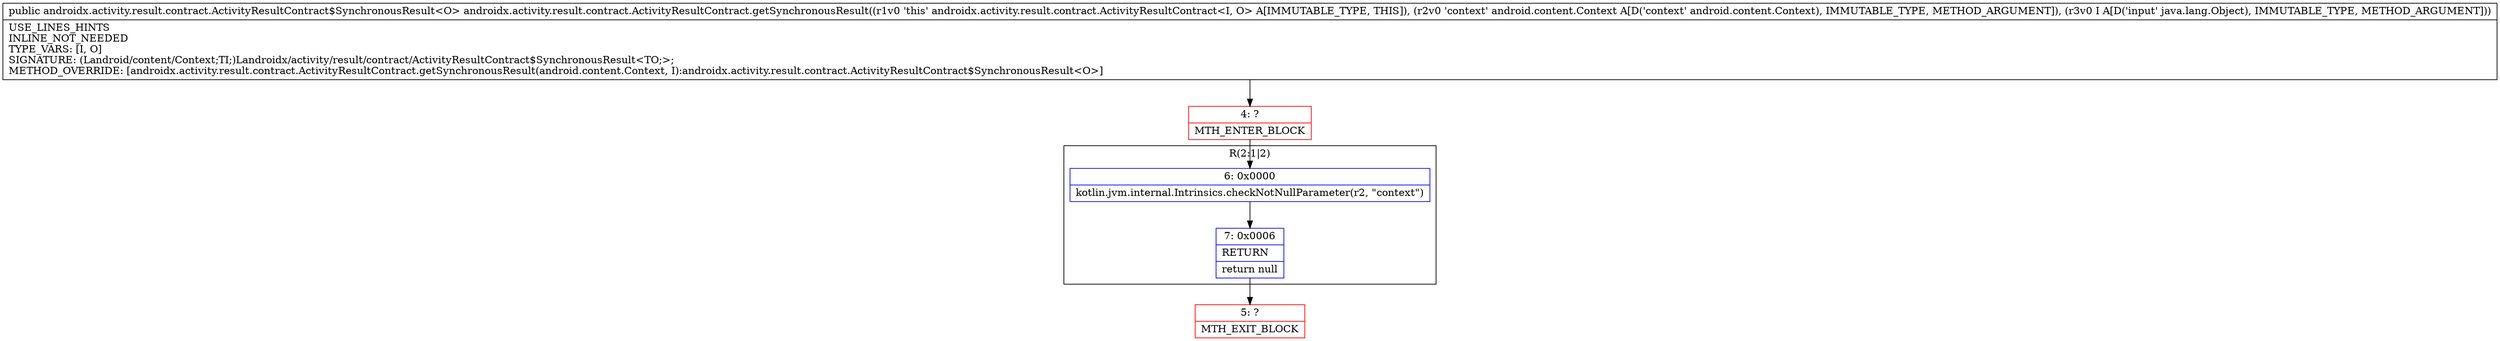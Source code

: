 digraph "CFG forandroidx.activity.result.contract.ActivityResultContract.getSynchronousResult(Landroid\/content\/Context;Ljava\/lang\/Object;)Landroidx\/activity\/result\/contract\/ActivityResultContract$SynchronousResult;" {
subgraph cluster_Region_719127821 {
label = "R(2:1|2)";
node [shape=record,color=blue];
Node_6 [shape=record,label="{6\:\ 0x0000|kotlin.jvm.internal.Intrinsics.checkNotNullParameter(r2, \"context\")\l}"];
Node_7 [shape=record,label="{7\:\ 0x0006|RETURN\l|return null\l}"];
}
Node_4 [shape=record,color=red,label="{4\:\ ?|MTH_ENTER_BLOCK\l}"];
Node_5 [shape=record,color=red,label="{5\:\ ?|MTH_EXIT_BLOCK\l}"];
MethodNode[shape=record,label="{public androidx.activity.result.contract.ActivityResultContract$SynchronousResult\<O\> androidx.activity.result.contract.ActivityResultContract.getSynchronousResult((r1v0 'this' androidx.activity.result.contract.ActivityResultContract\<I, O\> A[IMMUTABLE_TYPE, THIS]), (r2v0 'context' android.content.Context A[D('context' android.content.Context), IMMUTABLE_TYPE, METHOD_ARGUMENT]), (r3v0 I A[D('input' java.lang.Object), IMMUTABLE_TYPE, METHOD_ARGUMENT]))  | USE_LINES_HINTS\lINLINE_NOT_NEEDED\lTYPE_VARS: [I, O]\lSIGNATURE: (Landroid\/content\/Context;TI;)Landroidx\/activity\/result\/contract\/ActivityResultContract$SynchronousResult\<TO;\>;\lMETHOD_OVERRIDE: [androidx.activity.result.contract.ActivityResultContract.getSynchronousResult(android.content.Context, I):androidx.activity.result.contract.ActivityResultContract$SynchronousResult\<O\>]\l}"];
MethodNode -> Node_4;Node_6 -> Node_7;
Node_7 -> Node_5;
Node_4 -> Node_6;
}

